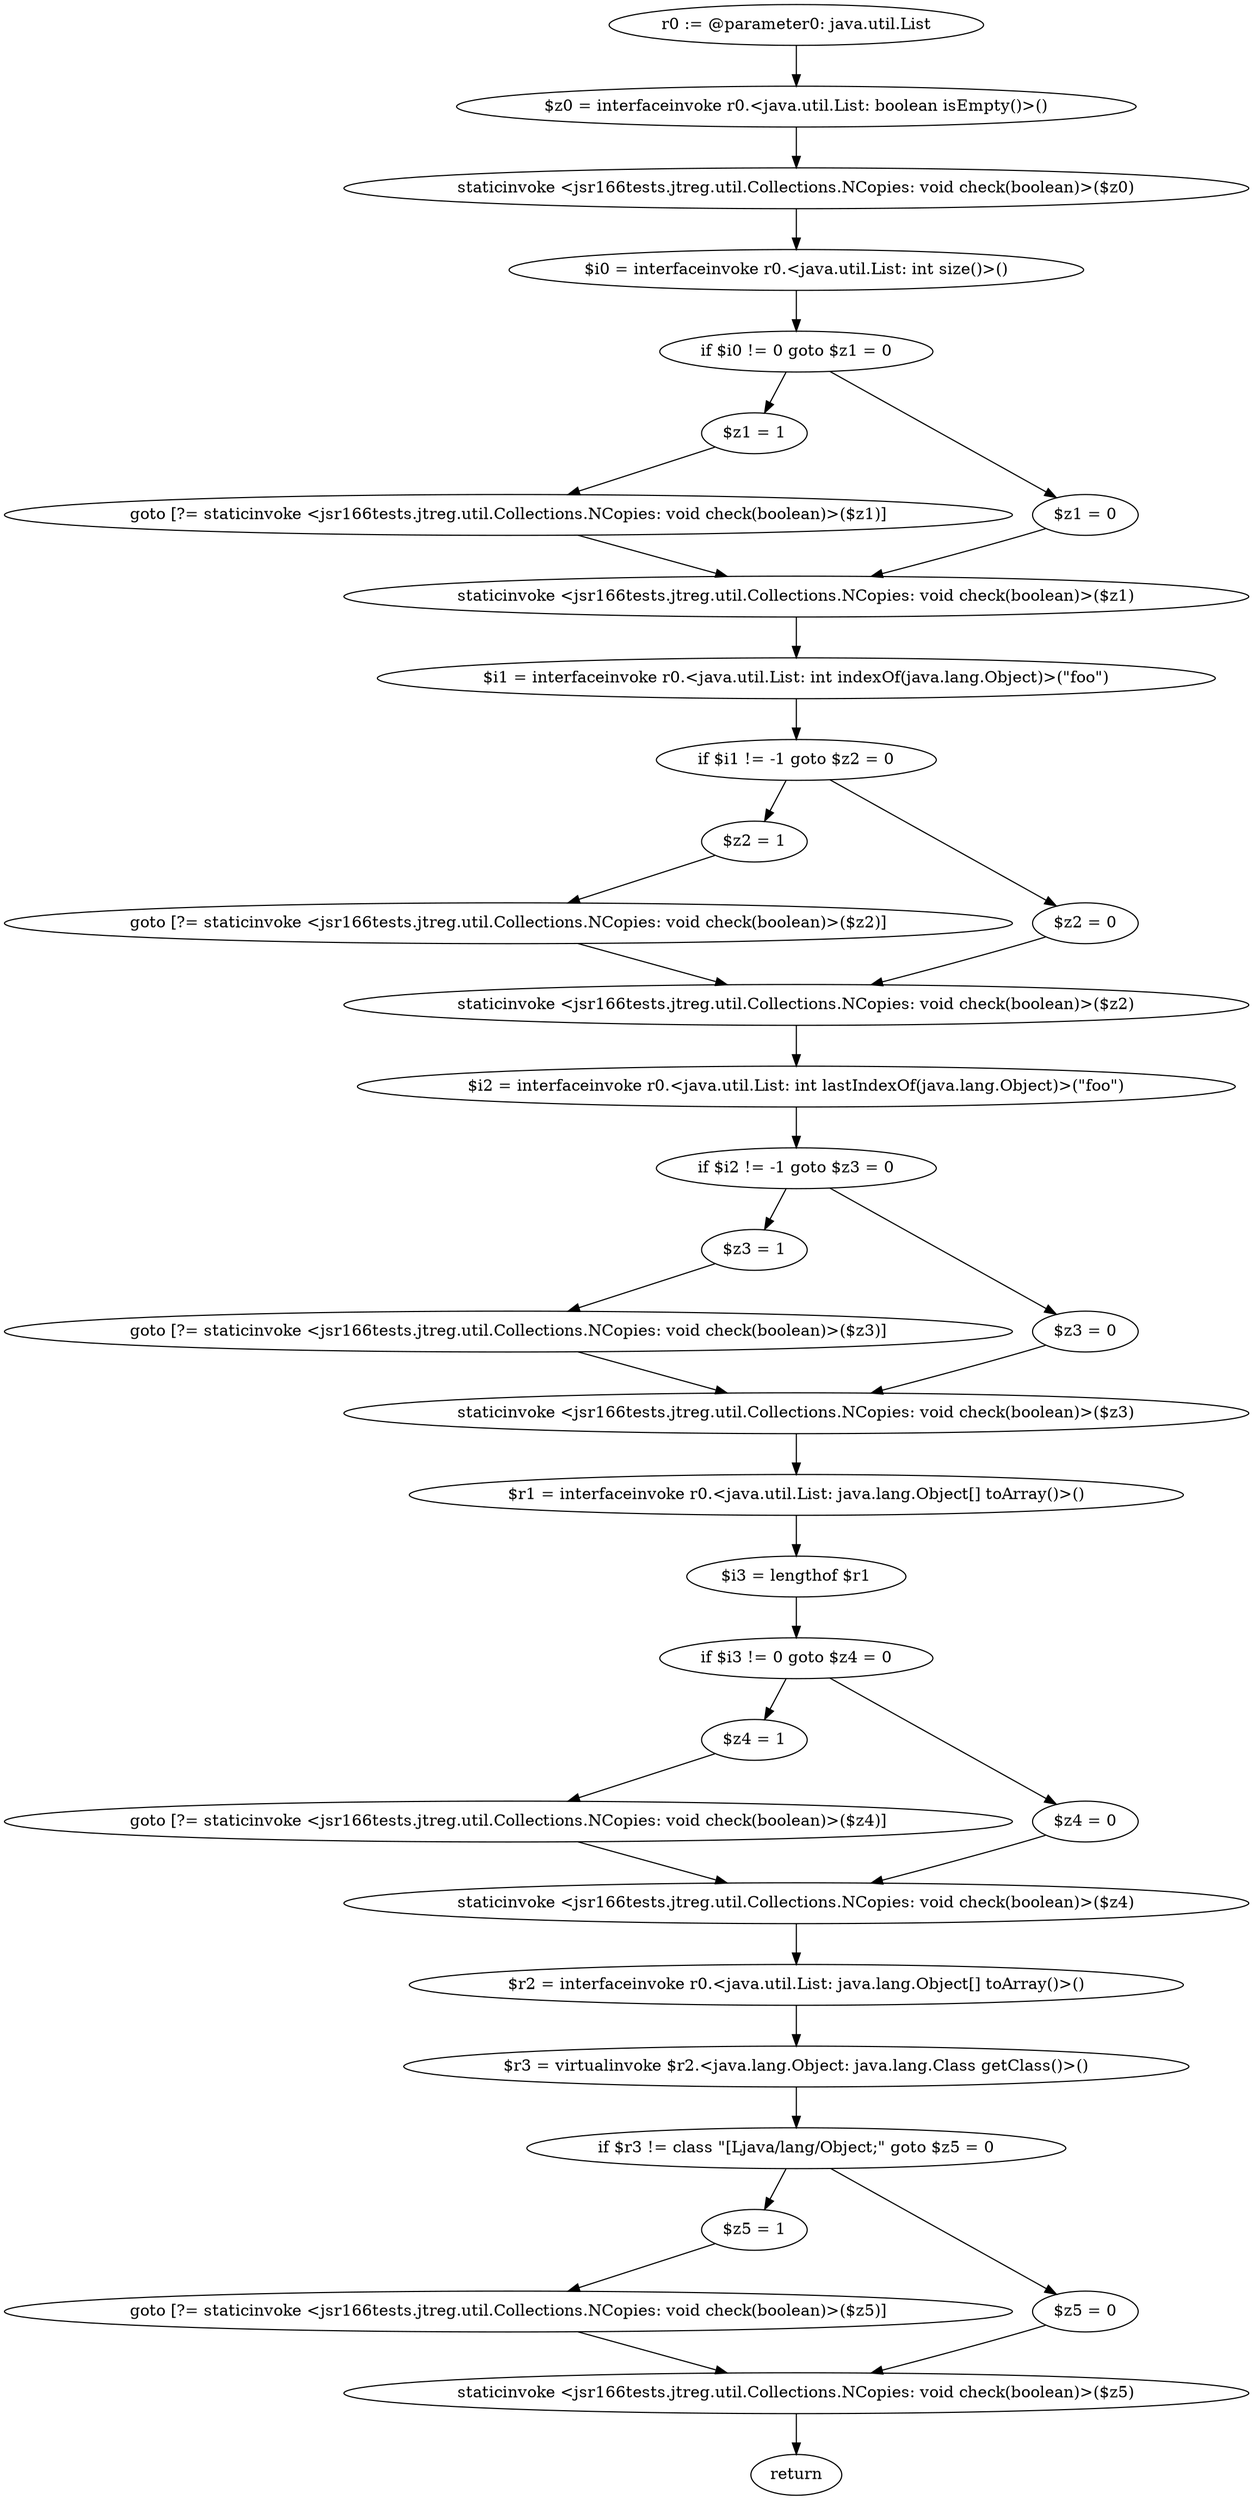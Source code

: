 digraph "unitGraph" {
    "r0 := @parameter0: java.util.List"
    "$z0 = interfaceinvoke r0.<java.util.List: boolean isEmpty()>()"
    "staticinvoke <jsr166tests.jtreg.util.Collections.NCopies: void check(boolean)>($z0)"
    "$i0 = interfaceinvoke r0.<java.util.List: int size()>()"
    "if $i0 != 0 goto $z1 = 0"
    "$z1 = 1"
    "goto [?= staticinvoke <jsr166tests.jtreg.util.Collections.NCopies: void check(boolean)>($z1)]"
    "$z1 = 0"
    "staticinvoke <jsr166tests.jtreg.util.Collections.NCopies: void check(boolean)>($z1)"
    "$i1 = interfaceinvoke r0.<java.util.List: int indexOf(java.lang.Object)>(\"foo\")"
    "if $i1 != -1 goto $z2 = 0"
    "$z2 = 1"
    "goto [?= staticinvoke <jsr166tests.jtreg.util.Collections.NCopies: void check(boolean)>($z2)]"
    "$z2 = 0"
    "staticinvoke <jsr166tests.jtreg.util.Collections.NCopies: void check(boolean)>($z2)"
    "$i2 = interfaceinvoke r0.<java.util.List: int lastIndexOf(java.lang.Object)>(\"foo\")"
    "if $i2 != -1 goto $z3 = 0"
    "$z3 = 1"
    "goto [?= staticinvoke <jsr166tests.jtreg.util.Collections.NCopies: void check(boolean)>($z3)]"
    "$z3 = 0"
    "staticinvoke <jsr166tests.jtreg.util.Collections.NCopies: void check(boolean)>($z3)"
    "$r1 = interfaceinvoke r0.<java.util.List: java.lang.Object[] toArray()>()"
    "$i3 = lengthof $r1"
    "if $i3 != 0 goto $z4 = 0"
    "$z4 = 1"
    "goto [?= staticinvoke <jsr166tests.jtreg.util.Collections.NCopies: void check(boolean)>($z4)]"
    "$z4 = 0"
    "staticinvoke <jsr166tests.jtreg.util.Collections.NCopies: void check(boolean)>($z4)"
    "$r2 = interfaceinvoke r0.<java.util.List: java.lang.Object[] toArray()>()"
    "$r3 = virtualinvoke $r2.<java.lang.Object: java.lang.Class getClass()>()"
    "if $r3 != class \"[Ljava/lang/Object;\" goto $z5 = 0"
    "$z5 = 1"
    "goto [?= staticinvoke <jsr166tests.jtreg.util.Collections.NCopies: void check(boolean)>($z5)]"
    "$z5 = 0"
    "staticinvoke <jsr166tests.jtreg.util.Collections.NCopies: void check(boolean)>($z5)"
    "return"
    "r0 := @parameter0: java.util.List"->"$z0 = interfaceinvoke r0.<java.util.List: boolean isEmpty()>()";
    "$z0 = interfaceinvoke r0.<java.util.List: boolean isEmpty()>()"->"staticinvoke <jsr166tests.jtreg.util.Collections.NCopies: void check(boolean)>($z0)";
    "staticinvoke <jsr166tests.jtreg.util.Collections.NCopies: void check(boolean)>($z0)"->"$i0 = interfaceinvoke r0.<java.util.List: int size()>()";
    "$i0 = interfaceinvoke r0.<java.util.List: int size()>()"->"if $i0 != 0 goto $z1 = 0";
    "if $i0 != 0 goto $z1 = 0"->"$z1 = 1";
    "if $i0 != 0 goto $z1 = 0"->"$z1 = 0";
    "$z1 = 1"->"goto [?= staticinvoke <jsr166tests.jtreg.util.Collections.NCopies: void check(boolean)>($z1)]";
    "goto [?= staticinvoke <jsr166tests.jtreg.util.Collections.NCopies: void check(boolean)>($z1)]"->"staticinvoke <jsr166tests.jtreg.util.Collections.NCopies: void check(boolean)>($z1)";
    "$z1 = 0"->"staticinvoke <jsr166tests.jtreg.util.Collections.NCopies: void check(boolean)>($z1)";
    "staticinvoke <jsr166tests.jtreg.util.Collections.NCopies: void check(boolean)>($z1)"->"$i1 = interfaceinvoke r0.<java.util.List: int indexOf(java.lang.Object)>(\"foo\")";
    "$i1 = interfaceinvoke r0.<java.util.List: int indexOf(java.lang.Object)>(\"foo\")"->"if $i1 != -1 goto $z2 = 0";
    "if $i1 != -1 goto $z2 = 0"->"$z2 = 1";
    "if $i1 != -1 goto $z2 = 0"->"$z2 = 0";
    "$z2 = 1"->"goto [?= staticinvoke <jsr166tests.jtreg.util.Collections.NCopies: void check(boolean)>($z2)]";
    "goto [?= staticinvoke <jsr166tests.jtreg.util.Collections.NCopies: void check(boolean)>($z2)]"->"staticinvoke <jsr166tests.jtreg.util.Collections.NCopies: void check(boolean)>($z2)";
    "$z2 = 0"->"staticinvoke <jsr166tests.jtreg.util.Collections.NCopies: void check(boolean)>($z2)";
    "staticinvoke <jsr166tests.jtreg.util.Collections.NCopies: void check(boolean)>($z2)"->"$i2 = interfaceinvoke r0.<java.util.List: int lastIndexOf(java.lang.Object)>(\"foo\")";
    "$i2 = interfaceinvoke r0.<java.util.List: int lastIndexOf(java.lang.Object)>(\"foo\")"->"if $i2 != -1 goto $z3 = 0";
    "if $i2 != -1 goto $z3 = 0"->"$z3 = 1";
    "if $i2 != -1 goto $z3 = 0"->"$z3 = 0";
    "$z3 = 1"->"goto [?= staticinvoke <jsr166tests.jtreg.util.Collections.NCopies: void check(boolean)>($z3)]";
    "goto [?= staticinvoke <jsr166tests.jtreg.util.Collections.NCopies: void check(boolean)>($z3)]"->"staticinvoke <jsr166tests.jtreg.util.Collections.NCopies: void check(boolean)>($z3)";
    "$z3 = 0"->"staticinvoke <jsr166tests.jtreg.util.Collections.NCopies: void check(boolean)>($z3)";
    "staticinvoke <jsr166tests.jtreg.util.Collections.NCopies: void check(boolean)>($z3)"->"$r1 = interfaceinvoke r0.<java.util.List: java.lang.Object[] toArray()>()";
    "$r1 = interfaceinvoke r0.<java.util.List: java.lang.Object[] toArray()>()"->"$i3 = lengthof $r1";
    "$i3 = lengthof $r1"->"if $i3 != 0 goto $z4 = 0";
    "if $i3 != 0 goto $z4 = 0"->"$z4 = 1";
    "if $i3 != 0 goto $z4 = 0"->"$z4 = 0";
    "$z4 = 1"->"goto [?= staticinvoke <jsr166tests.jtreg.util.Collections.NCopies: void check(boolean)>($z4)]";
    "goto [?= staticinvoke <jsr166tests.jtreg.util.Collections.NCopies: void check(boolean)>($z4)]"->"staticinvoke <jsr166tests.jtreg.util.Collections.NCopies: void check(boolean)>($z4)";
    "$z4 = 0"->"staticinvoke <jsr166tests.jtreg.util.Collections.NCopies: void check(boolean)>($z4)";
    "staticinvoke <jsr166tests.jtreg.util.Collections.NCopies: void check(boolean)>($z4)"->"$r2 = interfaceinvoke r0.<java.util.List: java.lang.Object[] toArray()>()";
    "$r2 = interfaceinvoke r0.<java.util.List: java.lang.Object[] toArray()>()"->"$r3 = virtualinvoke $r2.<java.lang.Object: java.lang.Class getClass()>()";
    "$r3 = virtualinvoke $r2.<java.lang.Object: java.lang.Class getClass()>()"->"if $r3 != class \"[Ljava/lang/Object;\" goto $z5 = 0";
    "if $r3 != class \"[Ljava/lang/Object;\" goto $z5 = 0"->"$z5 = 1";
    "if $r3 != class \"[Ljava/lang/Object;\" goto $z5 = 0"->"$z5 = 0";
    "$z5 = 1"->"goto [?= staticinvoke <jsr166tests.jtreg.util.Collections.NCopies: void check(boolean)>($z5)]";
    "goto [?= staticinvoke <jsr166tests.jtreg.util.Collections.NCopies: void check(boolean)>($z5)]"->"staticinvoke <jsr166tests.jtreg.util.Collections.NCopies: void check(boolean)>($z5)";
    "$z5 = 0"->"staticinvoke <jsr166tests.jtreg.util.Collections.NCopies: void check(boolean)>($z5)";
    "staticinvoke <jsr166tests.jtreg.util.Collections.NCopies: void check(boolean)>($z5)"->"return";
}
